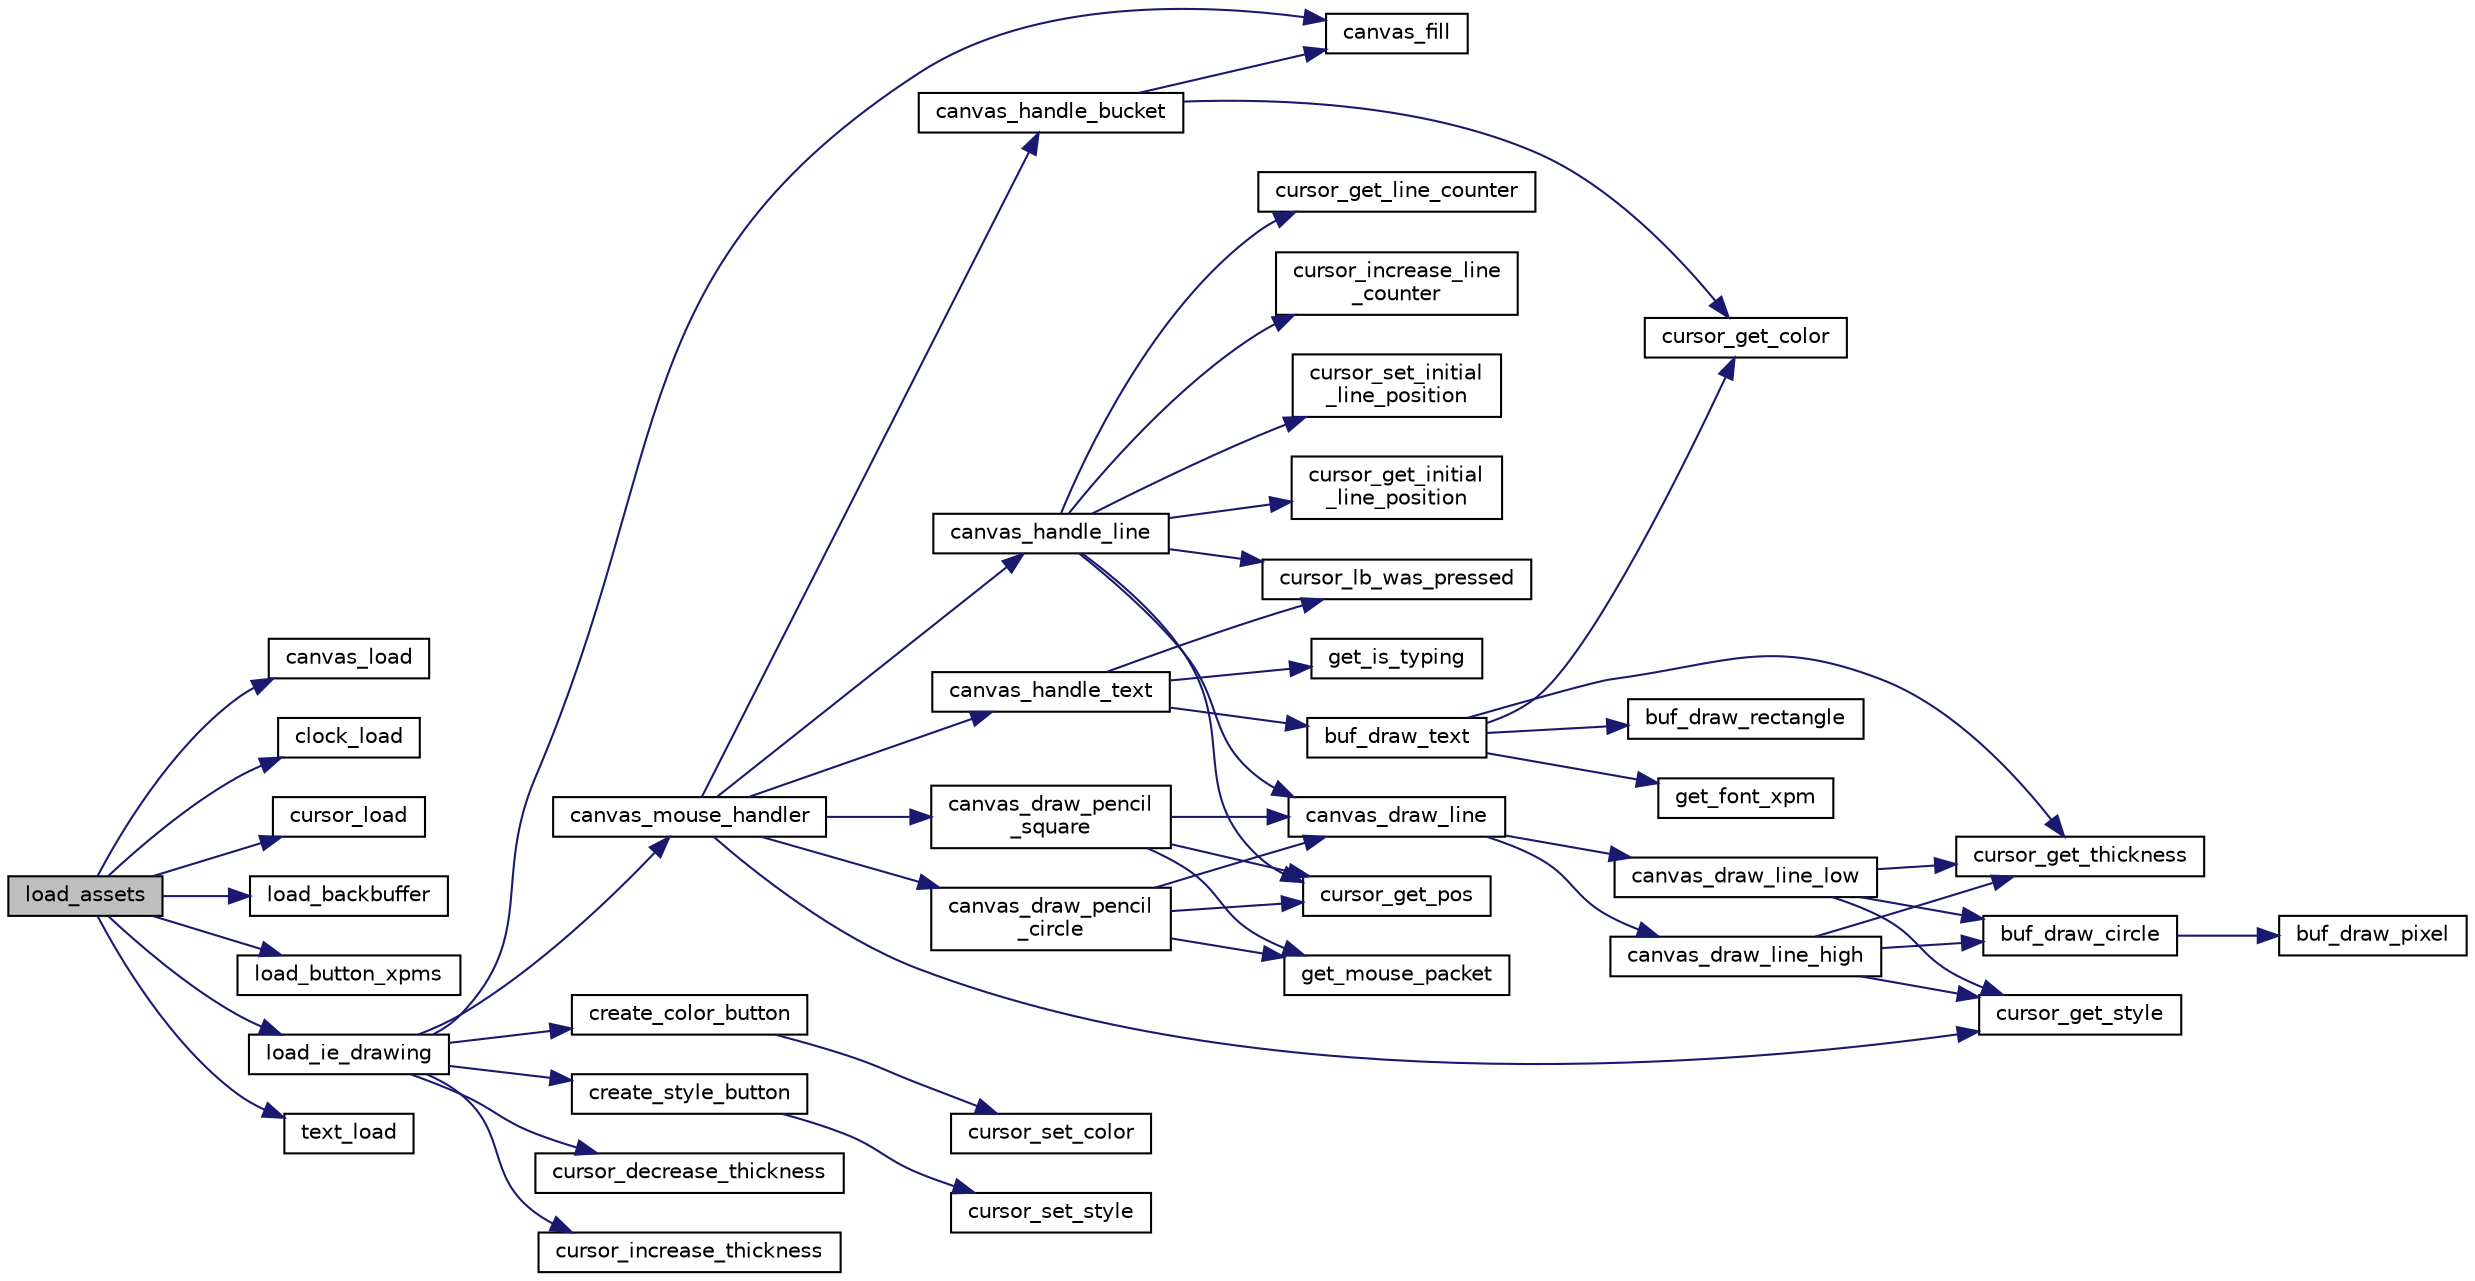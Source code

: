 digraph "load_assets"
{
 // LATEX_PDF_SIZE
  edge [fontname="Helvetica",fontsize="10",labelfontname="Helvetica",labelfontsize="10"];
  node [fontname="Helvetica",fontsize="10",shape=record];
  rankdir="LR";
  Node1 [label="load_assets",height=0.2,width=0.4,color="black", fillcolor="grey75", style="filled", fontcolor="black",tooltip="Loads the necessary assets."];
  Node1 -> Node2 [color="midnightblue",fontsize="10",style="solid"];
  Node2 [label="canvas_load",height=0.2,width=0.4,color="black", fillcolor="white", style="filled",URL="$group__canvas.html#ga80055034f5f9ceae3b737cc3cdc2ef47",tooltip="Loads canvas information and allocates the necessary memory."];
  Node1 -> Node3 [color="midnightblue",fontsize="10",style="solid"];
  Node3 [label="clock_load",height=0.2,width=0.4,color="black", fillcolor="white", style="filled",URL="$group__draw__clock.html#ga1b09cfe0943e6670005079add3ad1f6b",tooltip="Loads the clock xpm image."];
  Node1 -> Node4 [color="midnightblue",fontsize="10",style="solid"];
  Node4 [label="cursor_load",height=0.2,width=0.4,color="black", fillcolor="white", style="filled",URL="$group__cursor.html#gafe31cdb51564035453bfebc44333d8e6",tooltip="Loads the xpm image of the cursor and sets it's initial coordinates."];
  Node1 -> Node5 [color="midnightblue",fontsize="10",style="solid"];
  Node5 [label="load_backbuffer",height=0.2,width=0.4,color="black", fillcolor="white", style="filled",URL="$group__graphics.html#ga930f38837332d52d5d905332257ee640",tooltip=" "];
  Node1 -> Node6 [color="midnightblue",fontsize="10",style="solid"];
  Node6 [label="load_button_xpms",height=0.2,width=0.4,color="black", fillcolor="white", style="filled",URL="$group__draw__buttons.html#gae33dca8a3beac80b89738430d3bb1c8d",tooltip="Loads the button xpms."];
  Node1 -> Node7 [color="midnightblue",fontsize="10",style="solid"];
  Node7 [label="load_ie_drawing",height=0.2,width=0.4,color="black", fillcolor="white", style="filled",URL="$group__element.html#ga75aa8cfcbee4af0933a79d05e6707679",tooltip="Loads and creates every interactive element present on screen."];
  Node7 -> Node8 [color="midnightblue",fontsize="10",style="solid"];
  Node8 [label="canvas_fill",height=0.2,width=0.4,color="black", fillcolor="white", style="filled",URL="$group__canvas.html#ga638de35fdbe6db429ae8b24c98b9cc13",tooltip="Fills the entire screen with the given color and updates the \"canvas_background_color\" variable."];
  Node7 -> Node9 [color="midnightblue",fontsize="10",style="solid"];
  Node9 [label="canvas_mouse_handler",height=0.2,width=0.4,color="black", fillcolor="white", style="filled",URL="$group__canvas.html#ga33567ef82c11af5b0b894616851cc03b",tooltip="Handles mouse events that happen within the canvas section of the screen."];
  Node9 -> Node10 [color="midnightblue",fontsize="10",style="solid"];
  Node10 [label="canvas_draw_pencil\l_circle",height=0.2,width=0.4,color="black", fillcolor="white", style="filled",URL="$group__canvas.html#gaa4b92ad51f39f4432397dcd16c3a3625",tooltip="Draws a circle on screen at the given cursor position."];
  Node10 -> Node11 [color="midnightblue",fontsize="10",style="solid"];
  Node11 [label="canvas_draw_line",height=0.2,width=0.4,color="black", fillcolor="white", style="filled",URL="$canvas_8c.html#a81e915729ce5cc907dd3d08d790b3cb9",tooltip=" "];
  Node11 -> Node12 [color="midnightblue",fontsize="10",style="solid"];
  Node12 [label="canvas_draw_line_high",height=0.2,width=0.4,color="black", fillcolor="white", style="filled",URL="$canvas_8c.html#a00fc737a073d8cd4d2ba07485f881a53",tooltip=" "];
  Node12 -> Node13 [color="midnightblue",fontsize="10",style="solid"];
  Node13 [label="buf_draw_circle",height=0.2,width=0.4,color="black", fillcolor="white", style="filled",URL="$group__graphics.html#ga3f2490703f76d68ee31a7e93671633da",tooltip="Draws a circle on a pixel buffer."];
  Node13 -> Node14 [color="midnightblue",fontsize="10",style="solid"];
  Node14 [label="buf_draw_pixel",height=0.2,width=0.4,color="black", fillcolor="white", style="filled",URL="$group__graphics.html#ga49604fff88a75a0bdf9d860b6bfd45a8",tooltip="Draws a pixel on a pixel_buffer."];
  Node12 -> Node15 [color="midnightblue",fontsize="10",style="solid"];
  Node15 [label="cursor_get_style",height=0.2,width=0.4,color="black", fillcolor="white", style="filled",URL="$group__cursor.html#ga4826d95c25c8d6d0dcd3b07f5ef7cdb3",tooltip="Gets the current style of the cursor."];
  Node12 -> Node16 [color="midnightblue",fontsize="10",style="solid"];
  Node16 [label="cursor_get_thickness",height=0.2,width=0.4,color="black", fillcolor="white", style="filled",URL="$group__cursor.html#gab3f0eafdff5a3a2edb2d2637ddfd7f4b",tooltip="Get cursor thickness."];
  Node11 -> Node17 [color="midnightblue",fontsize="10",style="solid"];
  Node17 [label="canvas_draw_line_low",height=0.2,width=0.4,color="black", fillcolor="white", style="filled",URL="$canvas_8c.html#a654b1a28b128143b1e490b1a79d73327",tooltip=" "];
  Node17 -> Node13 [color="midnightblue",fontsize="10",style="solid"];
  Node17 -> Node15 [color="midnightblue",fontsize="10",style="solid"];
  Node17 -> Node16 [color="midnightblue",fontsize="10",style="solid"];
  Node10 -> Node18 [color="midnightblue",fontsize="10",style="solid"];
  Node18 [label="cursor_get_pos",height=0.2,width=0.4,color="black", fillcolor="white", style="filled",URL="$group__cursor.html#ga0af9b29a32a86441cce1cc594e2ff982",tooltip="Returns the current position of the cursor."];
  Node10 -> Node19 [color="midnightblue",fontsize="10",style="solid"];
  Node19 [label="get_mouse_packet",height=0.2,width=0.4,color="black", fillcolor="white", style="filled",URL="$group__mouse.html#ga0cc322061bf385b4396d89e93b2974b4",tooltip="Get the current mouse packet."];
  Node9 -> Node20 [color="midnightblue",fontsize="10",style="solid"];
  Node20 [label="canvas_draw_pencil\l_square",height=0.2,width=0.4,color="black", fillcolor="white", style="filled",URL="$group__canvas.html#ga6b1d3293521f7ea36a4e7bf970304057",tooltip="Draws a square on screen at the given cursor position."];
  Node20 -> Node11 [color="midnightblue",fontsize="10",style="solid"];
  Node20 -> Node18 [color="midnightblue",fontsize="10",style="solid"];
  Node20 -> Node19 [color="midnightblue",fontsize="10",style="solid"];
  Node9 -> Node21 [color="midnightblue",fontsize="10",style="solid"];
  Node21 [label="canvas_handle_bucket",height=0.2,width=0.4,color="black", fillcolor="white", style="filled",URL="$group__canvas.html#gab6d35de38e60c1031a8bc9d70c529f28",tooltip="Handles the filling of the canvas with the cursor color."];
  Node21 -> Node8 [color="midnightblue",fontsize="10",style="solid"];
  Node21 -> Node22 [color="midnightblue",fontsize="10",style="solid"];
  Node22 [label="cursor_get_color",height=0.2,width=0.4,color="black", fillcolor="white", style="filled",URL="$group__cursor.html#ga5f8c8d3eed096c6d94a911f9bfa72df4",tooltip="Returns the current color of the cursor."];
  Node9 -> Node23 [color="midnightblue",fontsize="10",style="solid"];
  Node23 [label="canvas_handle_line",height=0.2,width=0.4,color="black", fillcolor="white", style="filled",URL="$group__canvas.html#ga7a40fac29d1d2399c46be35360319841",tooltip="Handles the drawing of straight lines made by clicking on an initial and final positions."];
  Node23 -> Node11 [color="midnightblue",fontsize="10",style="solid"];
  Node23 -> Node24 [color="midnightblue",fontsize="10",style="solid"];
  Node24 [label="cursor_get_initial\l_line_position",height=0.2,width=0.4,color="black", fillcolor="white", style="filled",URL="$group__cursor.html#ga201b3a410e597535f1ebb22527564fdf",tooltip="Returns the intial position of the line to be drawn."];
  Node23 -> Node25 [color="midnightblue",fontsize="10",style="solid"];
  Node25 [label="cursor_get_line_counter",height=0.2,width=0.4,color="black", fillcolor="white", style="filled",URL="$group__cursor.html#ga3a1751e66bd2ebcd3d82ef8fbbffa2bc",tooltip="Returns the line counter of the cursor."];
  Node23 -> Node18 [color="midnightblue",fontsize="10",style="solid"];
  Node23 -> Node26 [color="midnightblue",fontsize="10",style="solid"];
  Node26 [label="cursor_increase_line\l_counter",height=0.2,width=0.4,color="black", fillcolor="white", style="filled",URL="$group__cursor.html#ga62e511b022e2f8a98a87230c84cf2100",tooltip="Increases the counter of the line and indicates the number of clicks done by the user."];
  Node23 -> Node27 [color="midnightblue",fontsize="10",style="solid"];
  Node27 [label="cursor_lb_was_pressed",height=0.2,width=0.4,color="black", fillcolor="white", style="filled",URL="$group__cursor.html#ga565cbdb0a5f7b4f6ecc1fc2ab09011d7",tooltip="Indicates whether the left button was pressed or not."];
  Node23 -> Node28 [color="midnightblue",fontsize="10",style="solid"];
  Node28 [label="cursor_set_initial\l_line_position",height=0.2,width=0.4,color="black", fillcolor="white", style="filled",URL="$group__cursor.html#ga3f2b51ead9e3ff5d1956cf74a0399da9",tooltip="Sets the initial position of the line to be drawn."];
  Node9 -> Node29 [color="midnightblue",fontsize="10",style="solid"];
  Node29 [label="canvas_handle_text",height=0.2,width=0.4,color="black", fillcolor="white", style="filled",URL="$group__canvas.html#ga2a8f55e20f4a68fa050db0fffced2bb3",tooltip="Handles how clicks on the canvas while the cursor is in text state should behave."];
  Node29 -> Node30 [color="midnightblue",fontsize="10",style="solid"];
  Node30 [label="buf_draw_text",height=0.2,width=0.4,color="black", fillcolor="white", style="filled",URL="$group__graphics.html#gaf1ece22510b6c3de2d3a5d4559028fb9",tooltip="draws the given string to the given buffer on the given position."];
  Node30 -> Node31 [color="midnightblue",fontsize="10",style="solid"];
  Node31 [label="buf_draw_rectangle",height=0.2,width=0.4,color="black", fillcolor="white", style="filled",URL="$group__graphics.html#ga12e0a019382481d6af4dfb730d2468c7",tooltip="Draws a rectangle on a pixel buffer."];
  Node30 -> Node22 [color="midnightblue",fontsize="10",style="solid"];
  Node30 -> Node16 [color="midnightblue",fontsize="10",style="solid"];
  Node30 -> Node32 [color="midnightblue",fontsize="10",style="solid"];
  Node32 [label="get_font_xpm",height=0.2,width=0.4,color="black", fillcolor="white", style="filled",URL="$group__text.html#gade215bd9889bb8b69de584385ca0c557",tooltip="Returns the xpm image of the font."];
  Node29 -> Node27 [color="midnightblue",fontsize="10",style="solid"];
  Node29 -> Node33 [color="midnightblue",fontsize="10",style="solid"];
  Node33 [label="get_is_typing",height=0.2,width=0.4,color="black", fillcolor="white", style="filled",URL="$group__cursor.html#gaf77450d0441ac50608634a16cbf4ec1e",tooltip="Getter for the \"typing\" variable."];
  Node9 -> Node15 [color="midnightblue",fontsize="10",style="solid"];
  Node7 -> Node34 [color="midnightblue",fontsize="10",style="solid"];
  Node34 [label="create_color_button",height=0.2,width=0.4,color="black", fillcolor="white", style="filled",URL="$element_8c.html#a19e8669505eb778441ceeaad46f53572",tooltip=" "];
  Node34 -> Node35 [color="midnightblue",fontsize="10",style="solid"];
  Node35 [label="cursor_set_color",height=0.2,width=0.4,color="black", fillcolor="white", style="filled",URL="$group__cursor.html#ga3df0743bf101e3c12fc4f83edaba3d2e",tooltip="Sets the cursor color."];
  Node7 -> Node36 [color="midnightblue",fontsize="10",style="solid"];
  Node36 [label="create_style_button",height=0.2,width=0.4,color="black", fillcolor="white", style="filled",URL="$element_8c.html#af1c625565bd00d61562982e2d030ab81",tooltip=" "];
  Node36 -> Node37 [color="midnightblue",fontsize="10",style="solid"];
  Node37 [label="cursor_set_style",height=0.2,width=0.4,color="black", fillcolor="white", style="filled",URL="$group__cursor.html#gae935272ce3eabeb1b6824da72b7e879f",tooltip="Set cursor state."];
  Node7 -> Node38 [color="midnightblue",fontsize="10",style="solid"];
  Node38 [label="cursor_decrease_thickness",height=0.2,width=0.4,color="black", fillcolor="white", style="filled",URL="$group__cursor.html#ga70c35d2bf7529b2584d568c203efcddb",tooltip="Decreases the thickness of the cursor."];
  Node7 -> Node39 [color="midnightblue",fontsize="10",style="solid"];
  Node39 [label="cursor_increase_thickness",height=0.2,width=0.4,color="black", fillcolor="white", style="filled",URL="$group__cursor.html#gaecf69830f5a4343c6a598d1713d07a26",tooltip="Increases the thickness of the cursor."];
  Node1 -> Node40 [color="midnightblue",fontsize="10",style="solid"];
  Node40 [label="text_load",height=0.2,width=0.4,color="black", fillcolor="white", style="filled",URL="$group__text.html#ga9536f1946908e3035e306ef317714487",tooltip="Loads the text font xpm."];
}
